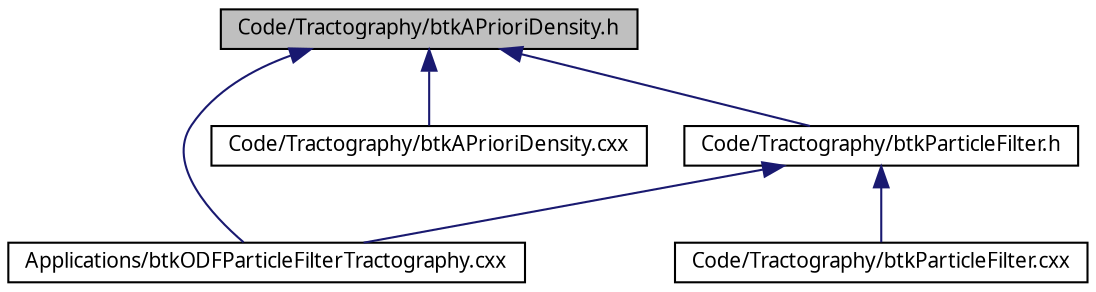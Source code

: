 digraph G
{
  edge [fontname="FreeSans.ttf",fontsize="10",labelfontname="FreeSans.ttf",labelfontsize="10"];
  node [fontname="FreeSans.ttf",fontsize="10",shape=record];
  Node1 [label="Code/Tractography/btkAPrioriDensity.h",height=0.2,width=0.4,color="black", fillcolor="grey75", style="filled" fontcolor="black"];
  Node1 -> Node2 [dir=back,color="midnightblue",fontsize="10",style="solid",fontname="FreeSans.ttf"];
  Node2 [label="Applications/btkODFParticleFilterTractography.cxx",height=0.2,width=0.4,color="black", fillcolor="white", style="filled",URL="$btk_o_d_f_particle_filter_tractography_8cxx.html"];
  Node1 -> Node3 [dir=back,color="midnightblue",fontsize="10",style="solid",fontname="FreeSans.ttf"];
  Node3 [label="Code/Tractography/btkAPrioriDensity.cxx",height=0.2,width=0.4,color="black", fillcolor="white", style="filled",URL="$btk_a_priori_density_8cxx.html"];
  Node1 -> Node4 [dir=back,color="midnightblue",fontsize="10",style="solid",fontname="FreeSans.ttf"];
  Node4 [label="Code/Tractography/btkParticleFilter.h",height=0.2,width=0.4,color="black", fillcolor="white", style="filled",URL="$btk_particle_filter_8h.html"];
  Node4 -> Node2 [dir=back,color="midnightblue",fontsize="10",style="solid",fontname="FreeSans.ttf"];
  Node4 -> Node5 [dir=back,color="midnightblue",fontsize="10",style="solid",fontname="FreeSans.ttf"];
  Node5 [label="Code/Tractography/btkParticleFilter.cxx",height=0.2,width=0.4,color="black", fillcolor="white", style="filled",URL="$btk_particle_filter_8cxx.html"];
}
